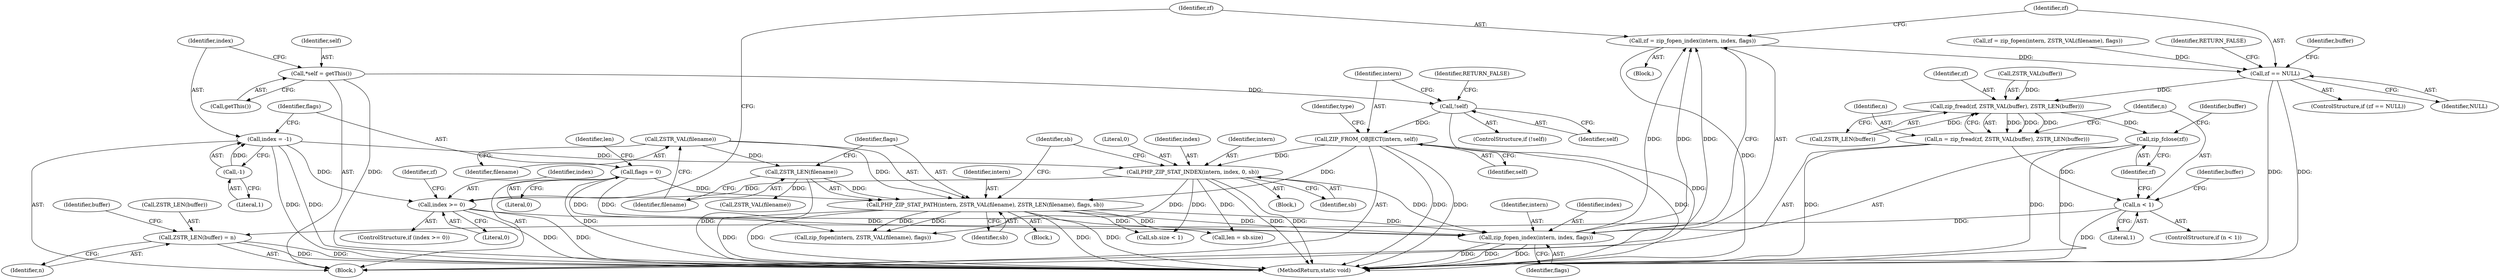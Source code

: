 digraph "0_php-src_3b8d4de300854b3517c7acb239b84f7726c1353c?w=1_0@API" {
"1000211" [label="(Call,zf = zip_fopen_index(intern, index, flags))"];
"1000213" [label="(Call,zip_fopen_index(intern, index, flags))"];
"1000159" [label="(Call,PHP_ZIP_STAT_PATH(intern, ZSTR_VAL(filename), ZSTR_LEN(filename), flags, sb))"];
"1000137" [label="(Call,ZIP_FROM_OBJECT(intern, self))"];
"1000133" [label="(Call,!self)"];
"1000108" [label="(Call,*self = getThis())"];
"1000161" [label="(Call,ZSTR_VAL(filename))"];
"1000163" [label="(Call,ZSTR_LEN(filename))"];
"1000119" [label="(Call,flags = 0)"];
"1000183" [label="(Call,PHP_ZIP_STAT_INDEX(intern, index, 0, sb))"];
"1000114" [label="(Call,index = -1)"];
"1000116" [label="(Call,-1)"];
"1000207" [label="(Call,index >= 0)"];
"1000227" [label="(Call,zf == NULL)"];
"1000239" [label="(Call,zip_fread(zf, ZSTR_VAL(buffer), ZSTR_LEN(buffer)))"];
"1000237" [label="(Call,n = zip_fread(zf, ZSTR_VAL(buffer), ZSTR_LEN(buffer)))"];
"1000246" [label="(Call,n < 1)"];
"1000261" [label="(Call,ZSTR_LEN(buffer) = n)"];
"1000253" [label="(Call,zip_fclose(zf))"];
"1000246" [label="(Call,n < 1)"];
"1000226" [label="(ControlStructure,if (zf == NULL))"];
"1000228" [label="(Identifier,zf)"];
"1000162" [label="(Identifier,filename)"];
"1000142" [label="(Identifier,type)"];
"1000119" [label="(Call,flags = 0)"];
"1000138" [label="(Identifier,intern)"];
"1000105" [label="(Block,)"];
"1000117" [label="(Literal,1)"];
"1000183" [label="(Call,PHP_ZIP_STAT_INDEX(intern, index, 0, sb))"];
"1000237" [label="(Call,n = zip_fread(zf, ZSTR_VAL(buffer), ZSTR_LEN(buffer)))"];
"1000110" [label="(Call,getThis())"];
"1000168" [label="(Block,)"];
"1000108" [label="(Call,*self = getThis())"];
"1000115" [label="(Identifier,index)"];
"1000163" [label="(Call,ZSTR_LEN(filename))"];
"1000227" [label="(Call,zf == NULL)"];
"1000186" [label="(Literal,0)"];
"1000136" [label="(Identifier,RETURN_FALSE)"];
"1000251" [label="(Identifier,buffer)"];
"1000267" [label="(MethodReturn,static void)"];
"1000161" [label="(Call,ZSTR_VAL(filename))"];
"1000253" [label="(Call,zip_fclose(zf))"];
"1000261" [label="(Call,ZSTR_LEN(buffer) = n)"];
"1000266" [label="(Identifier,buffer)"];
"1000258" [label="(Identifier,buffer)"];
"1000223" [label="(Call,ZSTR_VAL(filename))"];
"1000206" [label="(ControlStructure,if (index >= 0))"];
"1000216" [label="(Identifier,flags)"];
"1000164" [label="(Identifier,filename)"];
"1000233" [label="(Identifier,buffer)"];
"1000124" [label="(Identifier,len)"];
"1000219" [label="(Call,zf = zip_fopen(intern, ZSTR_VAL(filename), flags))"];
"1000160" [label="(Identifier,intern)"];
"1000239" [label="(Call,zip_fread(zf, ZSTR_VAL(buffer), ZSTR_LEN(buffer)))"];
"1000254" [label="(Identifier,zf)"];
"1000209" [label="(Literal,0)"];
"1000240" [label="(Identifier,zf)"];
"1000165" [label="(Identifier,flags)"];
"1000185" [label="(Identifier,index)"];
"1000133" [label="(Call,!self)"];
"1000229" [label="(Identifier,NULL)"];
"1000221" [label="(Call,zip_fopen(intern, ZSTR_VAL(filename), flags))"];
"1000134" [label="(Identifier,self)"];
"1000211" [label="(Call,zf = zip_fopen_index(intern, index, flags))"];
"1000184" [label="(Identifier,intern)"];
"1000220" [label="(Identifier,zf)"];
"1000189" [label="(Call,sb.size < 1)"];
"1000187" [label="(Identifier,sb)"];
"1000207" [label="(Call,index >= 0)"];
"1000238" [label="(Identifier,n)"];
"1000201" [label="(Call,len = sb.size)"];
"1000132" [label="(ControlStructure,if (!self))"];
"1000231" [label="(Identifier,RETURN_FALSE)"];
"1000116" [label="(Call,-1)"];
"1000139" [label="(Identifier,self)"];
"1000212" [label="(Identifier,zf)"];
"1000214" [label="(Identifier,intern)"];
"1000120" [label="(Identifier,flags)"];
"1000137" [label="(Call,ZIP_FROM_OBJECT(intern, self))"];
"1000241" [label="(Call,ZSTR_VAL(buffer))"];
"1000248" [label="(Literal,1)"];
"1000247" [label="(Identifier,n)"];
"1000191" [label="(Identifier,sb)"];
"1000114" [label="(Call,index = -1)"];
"1000264" [label="(Identifier,n)"];
"1000159" [label="(Call,PHP_ZIP_STAT_PATH(intern, ZSTR_VAL(filename), ZSTR_LEN(filename), flags, sb))"];
"1000166" [label="(Identifier,sb)"];
"1000245" [label="(ControlStructure,if (n < 1))"];
"1000243" [label="(Call,ZSTR_LEN(buffer))"];
"1000121" [label="(Literal,0)"];
"1000208" [label="(Identifier,index)"];
"1000213" [label="(Call,zip_fopen_index(intern, index, flags))"];
"1000109" [label="(Identifier,self)"];
"1000262" [label="(Call,ZSTR_LEN(buffer))"];
"1000210" [label="(Block,)"];
"1000215" [label="(Identifier,index)"];
"1000144" [label="(Block,)"];
"1000211" -> "1000210"  [label="AST: "];
"1000211" -> "1000213"  [label="CFG: "];
"1000212" -> "1000211"  [label="AST: "];
"1000213" -> "1000211"  [label="AST: "];
"1000228" -> "1000211"  [label="CFG: "];
"1000211" -> "1000267"  [label="DDG: "];
"1000213" -> "1000211"  [label="DDG: "];
"1000213" -> "1000211"  [label="DDG: "];
"1000213" -> "1000211"  [label="DDG: "];
"1000211" -> "1000227"  [label="DDG: "];
"1000213" -> "1000216"  [label="CFG: "];
"1000214" -> "1000213"  [label="AST: "];
"1000215" -> "1000213"  [label="AST: "];
"1000216" -> "1000213"  [label="AST: "];
"1000213" -> "1000267"  [label="DDG: "];
"1000213" -> "1000267"  [label="DDG: "];
"1000213" -> "1000267"  [label="DDG: "];
"1000159" -> "1000213"  [label="DDG: "];
"1000159" -> "1000213"  [label="DDG: "];
"1000183" -> "1000213"  [label="DDG: "];
"1000207" -> "1000213"  [label="DDG: "];
"1000119" -> "1000213"  [label="DDG: "];
"1000159" -> "1000144"  [label="AST: "];
"1000159" -> "1000166"  [label="CFG: "];
"1000160" -> "1000159"  [label="AST: "];
"1000161" -> "1000159"  [label="AST: "];
"1000163" -> "1000159"  [label="AST: "];
"1000165" -> "1000159"  [label="AST: "];
"1000166" -> "1000159"  [label="AST: "];
"1000191" -> "1000159"  [label="CFG: "];
"1000159" -> "1000267"  [label="DDG: "];
"1000159" -> "1000267"  [label="DDG: "];
"1000159" -> "1000267"  [label="DDG: "];
"1000159" -> "1000267"  [label="DDG: "];
"1000137" -> "1000159"  [label="DDG: "];
"1000161" -> "1000159"  [label="DDG: "];
"1000163" -> "1000159"  [label="DDG: "];
"1000119" -> "1000159"  [label="DDG: "];
"1000159" -> "1000189"  [label="DDG: "];
"1000159" -> "1000201"  [label="DDG: "];
"1000159" -> "1000221"  [label="DDG: "];
"1000159" -> "1000221"  [label="DDG: "];
"1000137" -> "1000105"  [label="AST: "];
"1000137" -> "1000139"  [label="CFG: "];
"1000138" -> "1000137"  [label="AST: "];
"1000139" -> "1000137"  [label="AST: "];
"1000142" -> "1000137"  [label="CFG: "];
"1000137" -> "1000267"  [label="DDG: "];
"1000137" -> "1000267"  [label="DDG: "];
"1000137" -> "1000267"  [label="DDG: "];
"1000133" -> "1000137"  [label="DDG: "];
"1000137" -> "1000183"  [label="DDG: "];
"1000133" -> "1000132"  [label="AST: "];
"1000133" -> "1000134"  [label="CFG: "];
"1000134" -> "1000133"  [label="AST: "];
"1000136" -> "1000133"  [label="CFG: "];
"1000138" -> "1000133"  [label="CFG: "];
"1000133" -> "1000267"  [label="DDG: "];
"1000108" -> "1000133"  [label="DDG: "];
"1000108" -> "1000105"  [label="AST: "];
"1000108" -> "1000110"  [label="CFG: "];
"1000109" -> "1000108"  [label="AST: "];
"1000110" -> "1000108"  [label="AST: "];
"1000115" -> "1000108"  [label="CFG: "];
"1000108" -> "1000267"  [label="DDG: "];
"1000161" -> "1000162"  [label="CFG: "];
"1000162" -> "1000161"  [label="AST: "];
"1000164" -> "1000161"  [label="CFG: "];
"1000161" -> "1000163"  [label="DDG: "];
"1000163" -> "1000164"  [label="CFG: "];
"1000164" -> "1000163"  [label="AST: "];
"1000165" -> "1000163"  [label="CFG: "];
"1000163" -> "1000267"  [label="DDG: "];
"1000163" -> "1000223"  [label="DDG: "];
"1000119" -> "1000105"  [label="AST: "];
"1000119" -> "1000121"  [label="CFG: "];
"1000120" -> "1000119"  [label="AST: "];
"1000121" -> "1000119"  [label="AST: "];
"1000124" -> "1000119"  [label="CFG: "];
"1000119" -> "1000267"  [label="DDG: "];
"1000119" -> "1000221"  [label="DDG: "];
"1000183" -> "1000168"  [label="AST: "];
"1000183" -> "1000187"  [label="CFG: "];
"1000184" -> "1000183"  [label="AST: "];
"1000185" -> "1000183"  [label="AST: "];
"1000186" -> "1000183"  [label="AST: "];
"1000187" -> "1000183"  [label="AST: "];
"1000191" -> "1000183"  [label="CFG: "];
"1000183" -> "1000267"  [label="DDG: "];
"1000183" -> "1000267"  [label="DDG: "];
"1000114" -> "1000183"  [label="DDG: "];
"1000183" -> "1000189"  [label="DDG: "];
"1000183" -> "1000201"  [label="DDG: "];
"1000183" -> "1000207"  [label="DDG: "];
"1000183" -> "1000221"  [label="DDG: "];
"1000114" -> "1000105"  [label="AST: "];
"1000114" -> "1000116"  [label="CFG: "];
"1000115" -> "1000114"  [label="AST: "];
"1000116" -> "1000114"  [label="AST: "];
"1000120" -> "1000114"  [label="CFG: "];
"1000114" -> "1000267"  [label="DDG: "];
"1000114" -> "1000267"  [label="DDG: "];
"1000116" -> "1000114"  [label="DDG: "];
"1000114" -> "1000207"  [label="DDG: "];
"1000116" -> "1000117"  [label="CFG: "];
"1000117" -> "1000116"  [label="AST: "];
"1000207" -> "1000206"  [label="AST: "];
"1000207" -> "1000209"  [label="CFG: "];
"1000208" -> "1000207"  [label="AST: "];
"1000209" -> "1000207"  [label="AST: "];
"1000212" -> "1000207"  [label="CFG: "];
"1000220" -> "1000207"  [label="CFG: "];
"1000207" -> "1000267"  [label="DDG: "];
"1000207" -> "1000267"  [label="DDG: "];
"1000227" -> "1000226"  [label="AST: "];
"1000227" -> "1000229"  [label="CFG: "];
"1000228" -> "1000227"  [label="AST: "];
"1000229" -> "1000227"  [label="AST: "];
"1000231" -> "1000227"  [label="CFG: "];
"1000233" -> "1000227"  [label="CFG: "];
"1000227" -> "1000267"  [label="DDG: "];
"1000227" -> "1000267"  [label="DDG: "];
"1000219" -> "1000227"  [label="DDG: "];
"1000227" -> "1000239"  [label="DDG: "];
"1000239" -> "1000237"  [label="AST: "];
"1000239" -> "1000243"  [label="CFG: "];
"1000240" -> "1000239"  [label="AST: "];
"1000241" -> "1000239"  [label="AST: "];
"1000243" -> "1000239"  [label="AST: "];
"1000237" -> "1000239"  [label="CFG: "];
"1000239" -> "1000237"  [label="DDG: "];
"1000239" -> "1000237"  [label="DDG: "];
"1000239" -> "1000237"  [label="DDG: "];
"1000241" -> "1000239"  [label="DDG: "];
"1000243" -> "1000239"  [label="DDG: "];
"1000239" -> "1000253"  [label="DDG: "];
"1000237" -> "1000105"  [label="AST: "];
"1000238" -> "1000237"  [label="AST: "];
"1000247" -> "1000237"  [label="CFG: "];
"1000237" -> "1000267"  [label="DDG: "];
"1000237" -> "1000246"  [label="DDG: "];
"1000246" -> "1000245"  [label="AST: "];
"1000246" -> "1000248"  [label="CFG: "];
"1000247" -> "1000246"  [label="AST: "];
"1000248" -> "1000246"  [label="AST: "];
"1000251" -> "1000246"  [label="CFG: "];
"1000254" -> "1000246"  [label="CFG: "];
"1000246" -> "1000267"  [label="DDG: "];
"1000246" -> "1000261"  [label="DDG: "];
"1000261" -> "1000105"  [label="AST: "];
"1000261" -> "1000264"  [label="CFG: "];
"1000262" -> "1000261"  [label="AST: "];
"1000264" -> "1000261"  [label="AST: "];
"1000266" -> "1000261"  [label="CFG: "];
"1000261" -> "1000267"  [label="DDG: "];
"1000261" -> "1000267"  [label="DDG: "];
"1000253" -> "1000105"  [label="AST: "];
"1000253" -> "1000254"  [label="CFG: "];
"1000254" -> "1000253"  [label="AST: "];
"1000258" -> "1000253"  [label="CFG: "];
"1000253" -> "1000267"  [label="DDG: "];
"1000253" -> "1000267"  [label="DDG: "];
}
